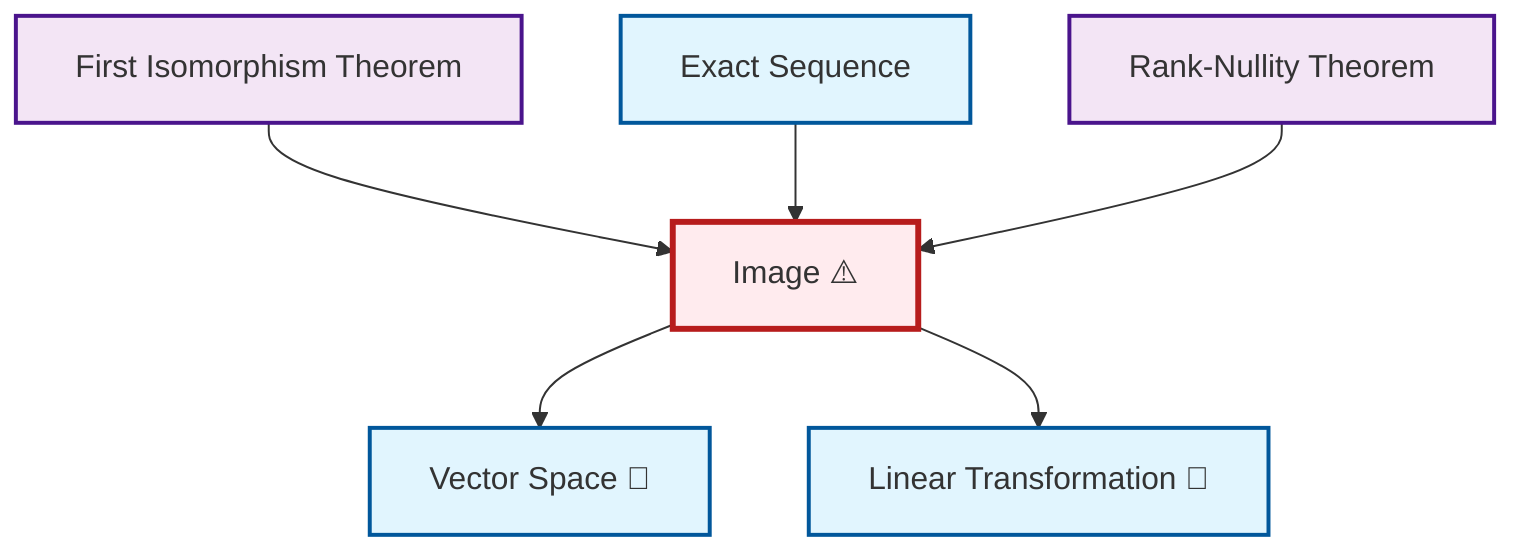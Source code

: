 graph TD
    classDef definition fill:#e1f5fe,stroke:#01579b,stroke-width:2px
    classDef theorem fill:#f3e5f5,stroke:#4a148c,stroke-width:2px
    classDef axiom fill:#fff3e0,stroke:#e65100,stroke-width:2px
    classDef example fill:#e8f5e9,stroke:#1b5e20,stroke-width:2px
    classDef current fill:#ffebee,stroke:#b71c1c,stroke-width:3px
    def-linear-transformation["Linear Transformation 📝"]:::definition
    thm-first-isomorphism["First Isomorphism Theorem"]:::theorem
    def-exact-sequence["Exact Sequence"]:::definition
    def-image["Image ⚠️"]:::definition
    def-vector-space["Vector Space 📝"]:::definition
    thm-rank-nullity["Rank-Nullity Theorem"]:::theorem
    thm-first-isomorphism --> def-image
    def-image --> def-vector-space
    def-exact-sequence --> def-image
    thm-rank-nullity --> def-image
    def-image --> def-linear-transformation
    class def-image current